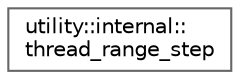 digraph "类继承关系图"
{
 // LATEX_PDF_SIZE
  bgcolor="transparent";
  edge [fontname=Helvetica,fontsize=10,labelfontname=Helvetica,labelfontsize=10];
  node [fontname=Helvetica,fontsize=10,shape=box,height=0.2,width=0.4];
  rankdir="LR";
  Node0 [id="Node000000",label="utility::internal::\lthread_range_step",height=0.2,width=0.4,color="grey40", fillcolor="white", style="filled",URL="$structutility_1_1internal_1_1thread__range__step.html",tooltip=" "];
}
